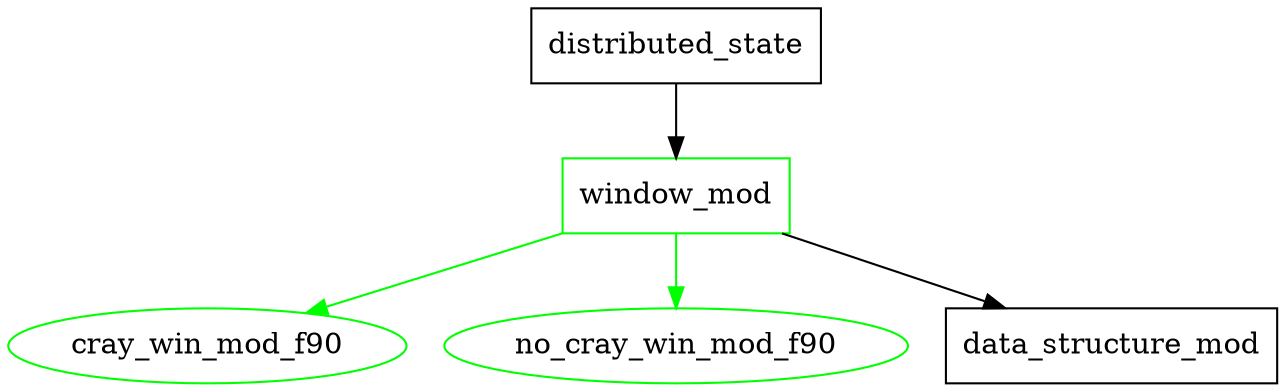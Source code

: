 digraph distributed_state_win {
   node [ shape=box ] 
   window_mod [color=green];
   distributed_state -> window_mod; 
   cray_win_mod_f90 [color=green, shape=ellipse];
   no_cray_win_mod_f90 [color=green, shape=ellipse];
   window_mod -> cray_win_mod_f90 [color=green];
   window_mod -> data_structure_mod
   window_mod -> no_cray_win_mod_f90 [color=green];
}

